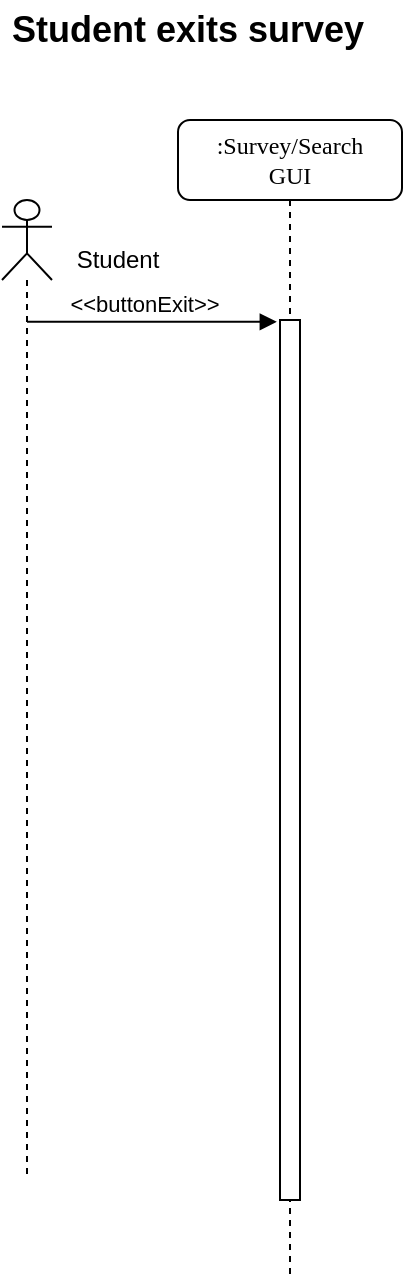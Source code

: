 <mxfile version="13.8.7" type="github">
  <diagram id="Fmoa_zMagB_Nu3jSbVuY" name="Page-1">
    <mxGraphModel dx="1422" dy="762" grid="1" gridSize="10" guides="1" tooltips="1" connect="1" arrows="1" fold="1" page="0" pageScale="1" pageWidth="827" pageHeight="1169" math="0" shadow="0">
      <root>
        <mxCell id="0" />
        <mxCell id="1" parent="0" />
        <mxCell id="SPtuCCGmauBYhW9XV9Tn-8" value=":Survey/Search&lt;br&gt;GUI" style="shape=umlLifeline;perimeter=lifelinePerimeter;whiteSpace=wrap;html=1;container=1;collapsible=0;recursiveResize=0;outlineConnect=0;rounded=1;shadow=0;comic=0;labelBackgroundColor=none;strokeWidth=1;fontFamily=Verdana;fontSize=12;align=center;" parent="1" vertex="1">
          <mxGeometry x="178" y="90" width="112" height="580" as="geometry" />
        </mxCell>
        <mxCell id="SPtuCCGmauBYhW9XV9Tn-9" value="" style="html=1;points=[];perimeter=orthogonalPerimeter;rounded=0;shadow=0;comic=0;labelBackgroundColor=none;strokeWidth=1;fontFamily=Verdana;fontSize=12;align=center;" parent="SPtuCCGmauBYhW9XV9Tn-8" vertex="1">
          <mxGeometry x="51" y="100" width="10" height="440" as="geometry" />
        </mxCell>
        <mxCell id="SPtuCCGmauBYhW9XV9Tn-12" value="" style="shape=umlLifeline;participant=umlActor;perimeter=lifelinePerimeter;whiteSpace=wrap;html=1;container=1;collapsible=0;recursiveResize=0;verticalAlign=top;spacingTop=36;outlineConnect=0;" parent="1" vertex="1">
          <mxGeometry x="90" y="130" width="25" height="490" as="geometry" />
        </mxCell>
        <mxCell id="SPtuCCGmauBYhW9XV9Tn-13" value="Student" style="text;html=1;strokeColor=none;fillColor=none;align=center;verticalAlign=middle;whiteSpace=wrap;rounded=0;" parent="1" vertex="1">
          <mxGeometry x="133" y="140" width="30" height="40" as="geometry" />
        </mxCell>
        <mxCell id="SPtuCCGmauBYhW9XV9Tn-14" value="&amp;lt;&amp;lt;buttonExit&amp;gt;&amp;gt;" style="html=1;verticalAlign=bottom;endArrow=block;entryX=-0.159;entryY=0.002;entryDx=0;entryDy=0;entryPerimeter=0;" parent="1" source="SPtuCCGmauBYhW9XV9Tn-12" target="SPtuCCGmauBYhW9XV9Tn-9" edge="1">
          <mxGeometry x="-0.061" width="80" relative="1" as="geometry">
            <mxPoint x="133" y="190" as="sourcePoint" />
            <mxPoint x="193" y="190" as="targetPoint" />
            <mxPoint as="offset" />
          </mxGeometry>
        </mxCell>
        <mxCell id="SPtuCCGmauBYhW9XV9Tn-19" value="Student exits survey" style="text;align=center;fontStyle=1;verticalAlign=middle;spacingLeft=3;spacingRight=3;strokeColor=none;rotatable=0;points=[[0,0.5],[1,0.5]];portConstraint=eastwest;fontSize=18;" parent="1" vertex="1">
          <mxGeometry x="133" y="30" width="100" height="26" as="geometry" />
        </mxCell>
      </root>
    </mxGraphModel>
  </diagram>
</mxfile>
